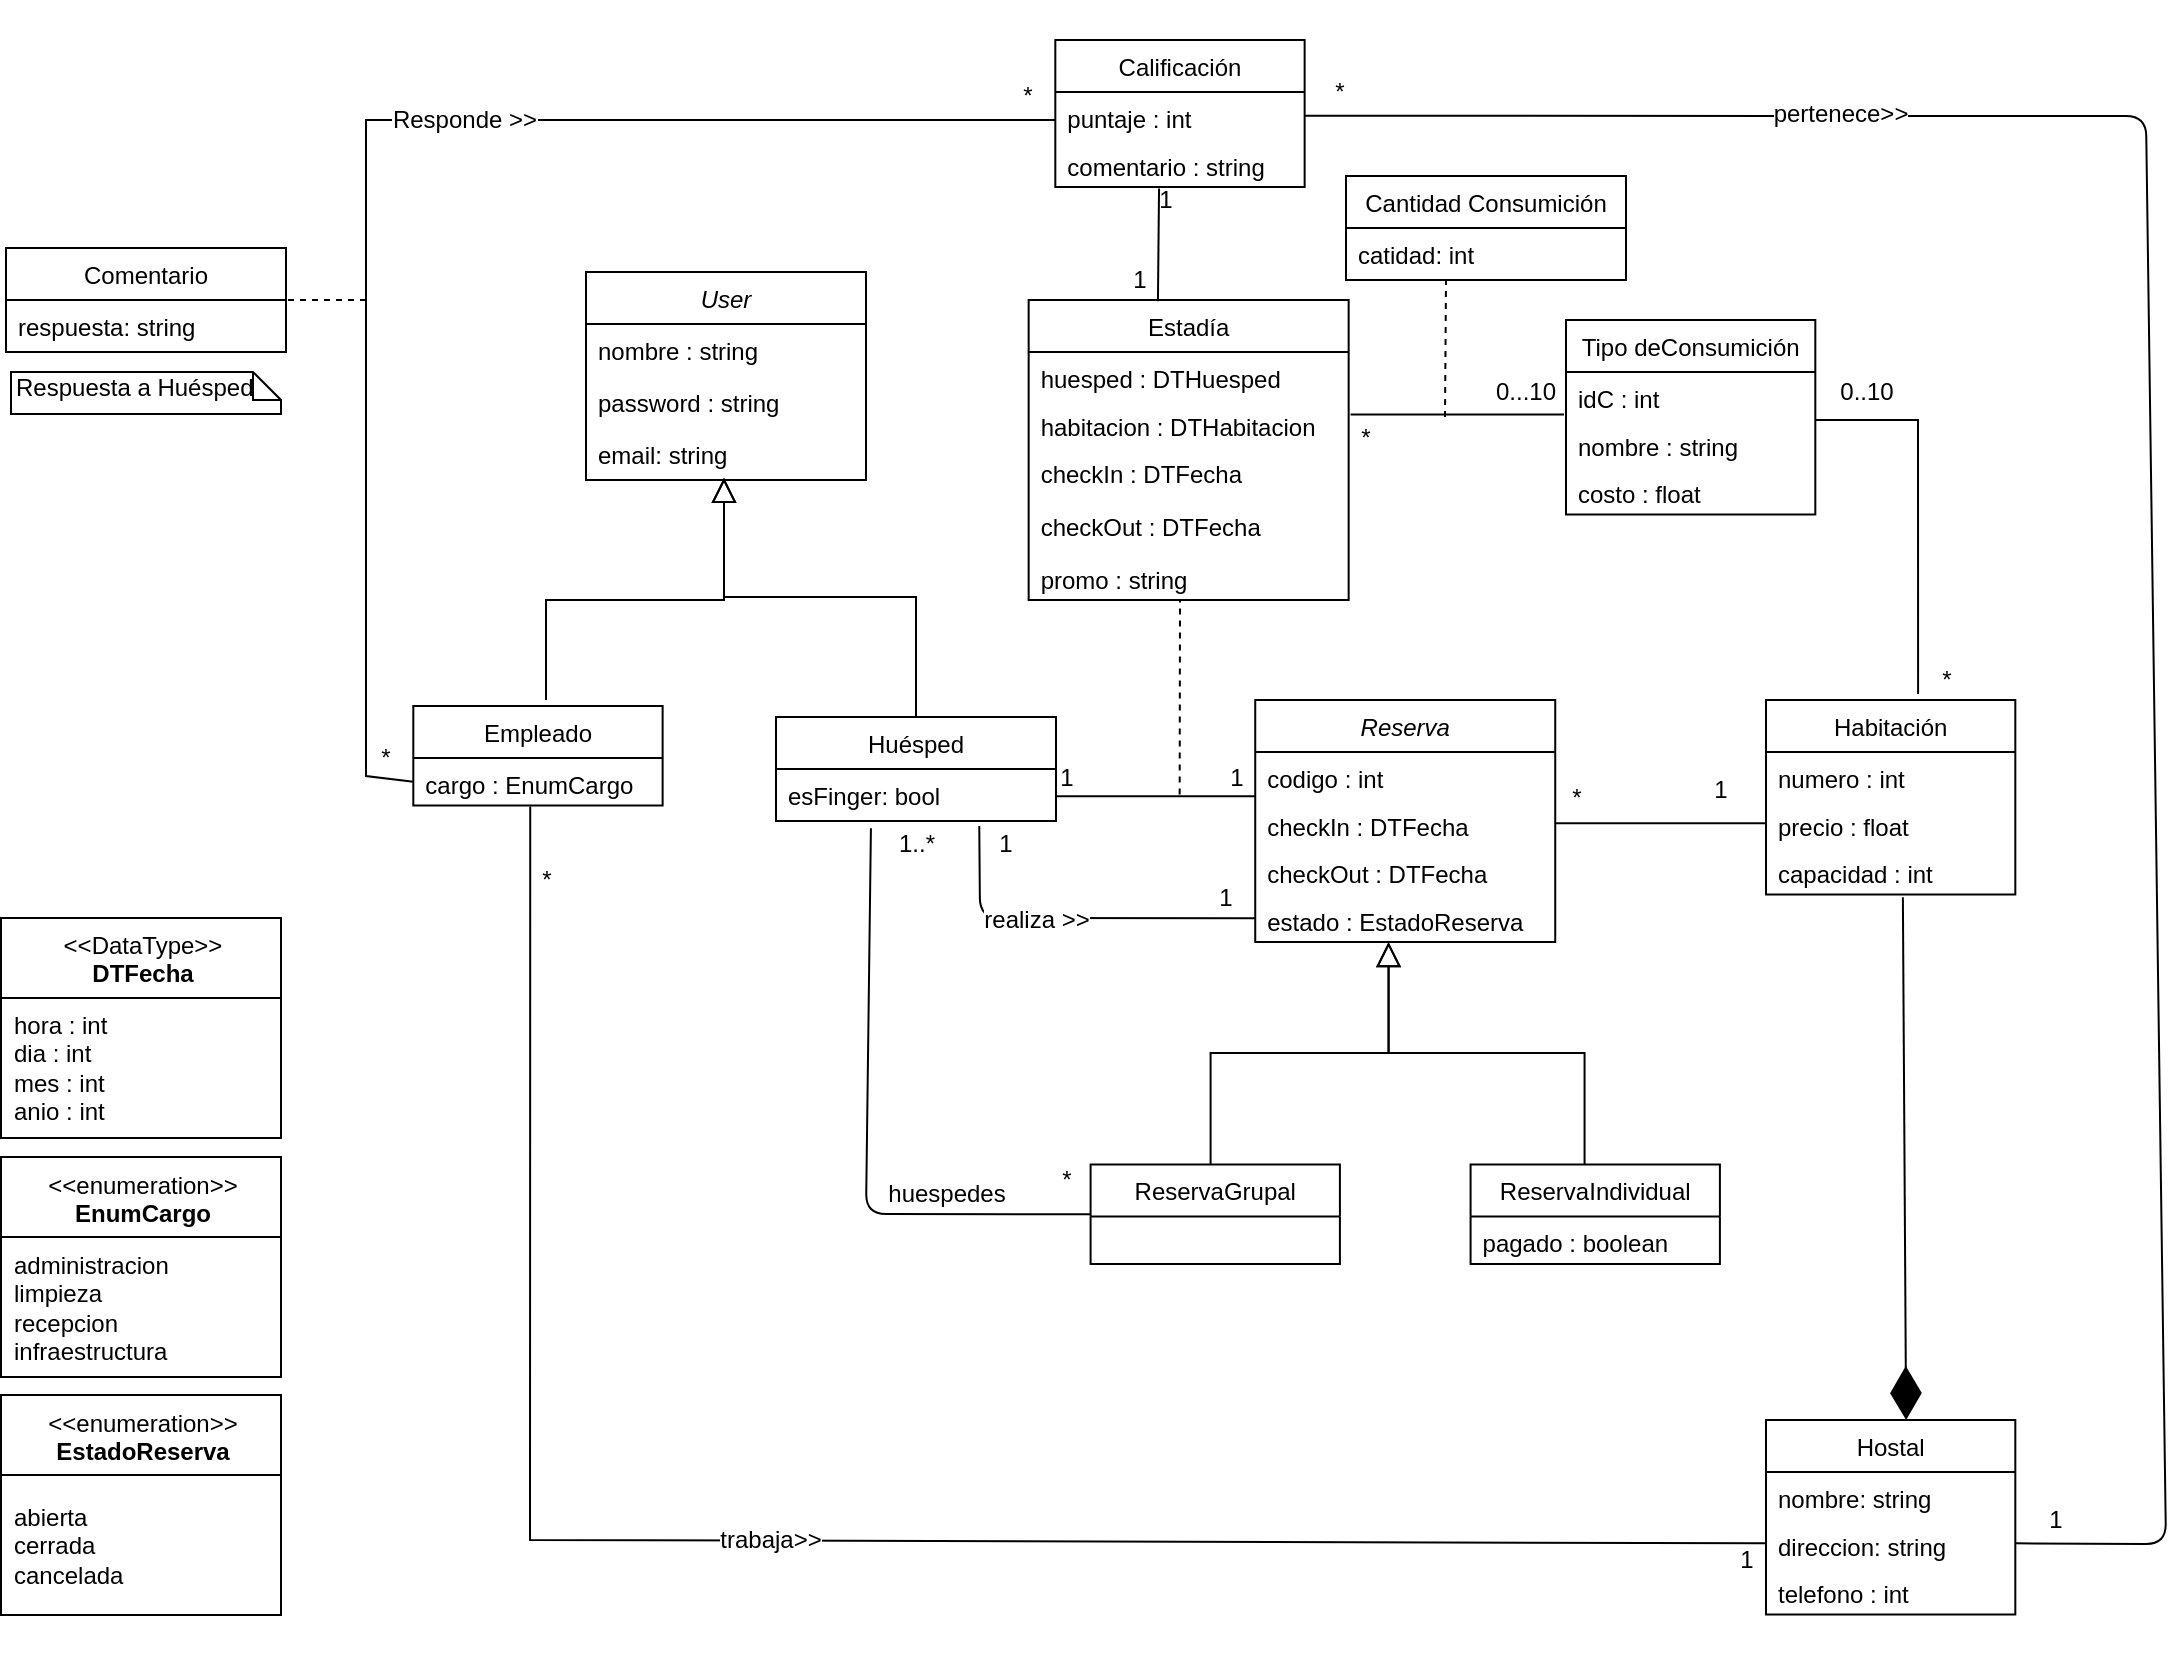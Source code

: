 <mxfile pages="1" version="11.2.4" type="device"><diagram id="C5RBs43oDa-KdzZeNtuy" name="Page-1"><mxGraphModel dx="905" dy="682" grid="1" gridSize="10" guides="1" tooltips="1" connect="1" arrows="1" fold="1" page="1" pageScale="1" pageWidth="1169" pageHeight="827" math="0" shadow="0"><root><mxCell id="WIyWlLk6GJQsqaUBKTNV-0"/><mxCell id="WIyWlLk6GJQsqaUBKTNV-1" parent="WIyWlLk6GJQsqaUBKTNV-0"/><mxCell id="Nn-SyD0CrXazbcvT0Xz1-52" value="" style="group" parent="WIyWlLk6GJQsqaUBKTNV-1" connectable="0" vertex="1"><mxGeometry x="89" width="817" height="830" as="geometry"/></mxCell><mxCell id="zkfFHV4jXpPFQw0GAbJ--12" value="" style="endArrow=block;endSize=10;endFill=0;shadow=0;strokeWidth=1;rounded=0;edgeStyle=elbowEdgeStyle;elbow=vertical;" parent="Nn-SyD0CrXazbcvT0Xz1-52" edge="1"><mxGeometry width="160" relative="1" as="geometry"><mxPoint x="523.293" y="582.212" as="sourcePoint"/><mxPoint x="612.29" y="471.06" as="targetPoint"/></mxGeometry></mxCell><mxCell id="zkfFHV4jXpPFQw0GAbJ--16" value="" style="endArrow=block;endSize=10;endFill=0;shadow=0;strokeWidth=1;rounded=0;edgeStyle=elbowEdgeStyle;elbow=vertical;" parent="Nn-SyD0CrXazbcvT0Xz1-52" edge="1"><mxGeometry width="160" relative="1" as="geometry"><mxPoint x="710.28" y="582.212" as="sourcePoint"/><mxPoint x="612.29" y="471.06" as="targetPoint"/></mxGeometry></mxCell><mxCell id="Nn-SyD0CrXazbcvT0Xz1-12" value="ReservaIndividual" style="swimlane;fontStyle=0;childLayout=stackLayout;horizontal=1;startSize=26;fillColor=none;horizontalStack=0;resizeParent=1;resizeParentMax=0;resizeLast=0;collapsible=1;marginBottom=0;" parent="Nn-SyD0CrXazbcvT0Xz1-52" vertex="1"><mxGeometry x="653.291" y="582.212" width="124.658" height="49.767" as="geometry"/></mxCell><mxCell id="Nn-SyD0CrXazbcvT0Xz1-13" value="pagado : boolean" style="text;strokeColor=none;fillColor=none;align=left;verticalAlign=top;spacingLeft=4;spacingRight=4;overflow=hidden;rotatable=0;points=[[0,0.5],[1,0.5]];portConstraint=eastwest;" parent="Nn-SyD0CrXazbcvT0Xz1-12" vertex="1"><mxGeometry y="26" width="124.658" height="23.767" as="geometry"/></mxCell><mxCell id="Nn-SyD0CrXazbcvT0Xz1-20" value="Calificación" style="swimlane;fontStyle=0;childLayout=stackLayout;horizontal=1;startSize=26;fillColor=none;horizontalStack=0;resizeParent=1;resizeParentMax=0;resizeLast=0;collapsible=1;marginBottom=0;" parent="Nn-SyD0CrXazbcvT0Xz1-52" vertex="1"><mxGeometry x="445.66" y="20" width="124.658" height="73.533" as="geometry"/></mxCell><mxCell id="Nn-SyD0CrXazbcvT0Xz1-21" value="puntaje : int" style="text;strokeColor=none;fillColor=none;align=left;verticalAlign=top;spacingLeft=4;spacingRight=4;overflow=hidden;rotatable=0;points=[[0,0.5],[1,0.5]];portConstraint=eastwest;" parent="Nn-SyD0CrXazbcvT0Xz1-20" vertex="1"><mxGeometry y="26" width="124.658" height="23.767" as="geometry"/></mxCell><mxCell id="Nn-SyD0CrXazbcvT0Xz1-22" value="comentario : string" style="text;strokeColor=none;fillColor=none;align=left;verticalAlign=top;spacingLeft=4;spacingRight=4;overflow=hidden;rotatable=0;points=[[0,0.5],[1,0.5]];portConstraint=eastwest;" parent="Nn-SyD0CrXazbcvT0Xz1-20" vertex="1"><mxGeometry y="49.767" width="124.658" height="23.767" as="geometry"/></mxCell><mxCell id="Nn-SyD0CrXazbcvT0Xz1-28" value="ReservaGrupal" style="swimlane;fontStyle=0;childLayout=stackLayout;horizontal=1;startSize=26;fillColor=none;horizontalStack=0;resizeParent=1;resizeParentMax=0;resizeLast=0;collapsible=1;marginBottom=0;" parent="Nn-SyD0CrXazbcvT0Xz1-52" vertex="1"><mxGeometry x="463.295" y="582.212" width="124.658" height="49.767" as="geometry"/></mxCell><mxCell id="Nn-SyD0CrXazbcvT0Xz1-32" value="Reserva" style="swimlane;fontStyle=2;childLayout=stackLayout;horizontal=1;startSize=26;fillColor=none;horizontalStack=0;resizeParent=1;resizeParentMax=0;resizeLast=0;collapsible=1;marginBottom=0;" parent="Nn-SyD0CrXazbcvT0Xz1-52" vertex="1"><mxGeometry x="545.62" y="349.996" width="150" height="121.066" as="geometry"/></mxCell><mxCell id="Nn-SyD0CrXazbcvT0Xz1-33" value="codigo : int" style="text;strokeColor=none;fillColor=none;align=left;verticalAlign=top;spacingLeft=4;spacingRight=4;overflow=hidden;rotatable=0;points=[[0,0.5],[1,0.5]];portConstraint=eastwest;" parent="Nn-SyD0CrXazbcvT0Xz1-32" vertex="1"><mxGeometry y="26" width="150" height="23.767" as="geometry"/></mxCell><mxCell id="Nn-SyD0CrXazbcvT0Xz1-34" value="checkIn : DTFecha" style="text;strokeColor=none;fillColor=none;align=left;verticalAlign=top;spacingLeft=4;spacingRight=4;overflow=hidden;rotatable=0;points=[[0,0.5],[1,0.5]];portConstraint=eastwest;" parent="Nn-SyD0CrXazbcvT0Xz1-32" vertex="1"><mxGeometry y="49.767" width="150" height="23.767" as="geometry"/></mxCell><mxCell id="Nn-SyD0CrXazbcvT0Xz1-35" value="checkOut : DTFecha" style="text;strokeColor=none;fillColor=none;align=left;verticalAlign=top;spacingLeft=4;spacingRight=4;overflow=hidden;rotatable=0;points=[[0,0.5],[1,0.5]];portConstraint=eastwest;" parent="Nn-SyD0CrXazbcvT0Xz1-32" vertex="1"><mxGeometry y="73.533" width="150" height="23.767" as="geometry"/></mxCell><mxCell id="J6KuxhPzxnFBSm7LSDAW-46" value="estado : EstadoReserva" style="text;strokeColor=none;fillColor=none;align=left;verticalAlign=top;spacingLeft=4;spacingRight=4;overflow=hidden;rotatable=0;points=[[0,0.5],[1,0.5]];portConstraint=eastwest;" parent="Nn-SyD0CrXazbcvT0Xz1-32" vertex="1"><mxGeometry y="97.3" width="150" height="23.767" as="geometry"/></mxCell><mxCell id="7bMj9mYVCJ9C04cOvPfL-2" value="" style="endArrow=none;endFill=0;endSize=12;html=1;rounded=0;" parent="Nn-SyD0CrXazbcvT0Xz1-52" edge="1"><mxGeometry width="160" relative="1" as="geometry"><mxPoint x="546" y="398.09" as="sourcePoint"/><mxPoint x="446" y="398.09" as="targetPoint"/></mxGeometry></mxCell><mxCell id="Nn-SyD0CrXazbcvT0Xz1-16" value="Estadía" style="swimlane;fontStyle=0;childLayout=stackLayout;horizontal=1;startSize=26;fillColor=none;horizontalStack=0;resizeParent=1;resizeParentMax=0;resizeLast=0;collapsible=1;marginBottom=0;" parent="Nn-SyD0CrXazbcvT0Xz1-52" vertex="1"><mxGeometry x="432.33" y="150" width="160" height="149.997" as="geometry"/></mxCell><mxCell id="Nn-SyD0CrXazbcvT0Xz1-17" value="huesped : DTHuesped" style="text;strokeColor=none;fillColor=none;align=left;verticalAlign=top;spacingLeft=4;spacingRight=4;overflow=hidden;rotatable=0;points=[[0,0.5],[1,0.5]];portConstraint=eastwest;" parent="Nn-SyD0CrXazbcvT0Xz1-16" vertex="1"><mxGeometry y="26" width="160" height="23.77" as="geometry"/></mxCell><mxCell id="Nn-SyD0CrXazbcvT0Xz1-18" value="habitacion : DTHabitacion" style="text;strokeColor=none;fillColor=none;align=left;verticalAlign=top;spacingLeft=4;spacingRight=4;overflow=hidden;rotatable=0;points=[[0,0.5],[1,0.5]];portConstraint=eastwest;" parent="Nn-SyD0CrXazbcvT0Xz1-16" vertex="1"><mxGeometry y="49.77" width="160" height="23.767" as="geometry"/></mxCell><mxCell id="J6KuxhPzxnFBSm7LSDAW-23" value="checkIn : DTFecha&#10;" style="text;strokeColor=none;fillColor=none;align=left;verticalAlign=top;spacingLeft=4;spacingRight=4;overflow=hidden;rotatable=0;points=[[0,0.5],[1,0.5]];portConstraint=eastwest;" parent="Nn-SyD0CrXazbcvT0Xz1-16" vertex="1"><mxGeometry y="73.537" width="160" height="26.46" as="geometry"/></mxCell><mxCell id="J6KuxhPzxnFBSm7LSDAW-24" value="checkOut : DTFecha" style="text;strokeColor=none;fillColor=none;align=left;verticalAlign=top;spacingLeft=4;spacingRight=4;overflow=hidden;rotatable=0;points=[[0,0.5],[1,0.5]];portConstraint=eastwest;" parent="Nn-SyD0CrXazbcvT0Xz1-16" vertex="1"><mxGeometry y="99.997" width="160" height="26.46" as="geometry"/></mxCell><mxCell id="Nn-SyD0CrXazbcvT0Xz1-19" value="promo : string" style="text;strokeColor=none;fillColor=none;align=left;verticalAlign=top;spacingLeft=4;spacingRight=4;overflow=hidden;rotatable=0;points=[[0,0.5],[1,0.5]];portConstraint=eastwest;" parent="Nn-SyD0CrXazbcvT0Xz1-16" vertex="1"><mxGeometry y="126.457" width="160" height="23.54" as="geometry"/></mxCell><mxCell id="7bMj9mYVCJ9C04cOvPfL-4" value="" style="endArrow=none;dashed=1;html=1;rounded=0;" parent="Nn-SyD0CrXazbcvT0Xz1-52" edge="1"><mxGeometry width="50" height="50" relative="1" as="geometry"><mxPoint x="507.83" y="397.3" as="sourcePoint"/><mxPoint x="508" y="300" as="targetPoint"/></mxGeometry></mxCell><mxCell id="7bMj9mYVCJ9C04cOvPfL-11" value="Empleado" style="swimlane;fontStyle=0;childLayout=stackLayout;horizontal=1;startSize=26;fillColor=none;horizontalStack=0;resizeParent=1;resizeParentMax=0;resizeLast=0;collapsible=1;marginBottom=0;" parent="Nn-SyD0CrXazbcvT0Xz1-52" vertex="1"><mxGeometry x="124.655" y="353.002" width="124.658" height="49.767" as="geometry"/></mxCell><mxCell id="7bMj9mYVCJ9C04cOvPfL-13" value="cargo : EnumCargo" style="text;strokeColor=none;fillColor=none;align=left;verticalAlign=top;spacingLeft=4;spacingRight=4;overflow=hidden;rotatable=0;points=[[0,0.5],[1,0.5]];portConstraint=eastwest;" parent="7bMj9mYVCJ9C04cOvPfL-11" vertex="1"><mxGeometry y="26" width="124.658" height="23.767" as="geometry"/></mxCell><mxCell id="HglLf2JLBvsko4gpmyMP-4" value="" style="endArrow=none;html=1;rounded=0;exitX=0.404;exitY=0.004;exitDx=0;exitDy=0;exitPerimeter=0;entryX=0.416;entryY=1.032;entryDx=0;entryDy=0;entryPerimeter=0;" parent="Nn-SyD0CrXazbcvT0Xz1-52" source="Nn-SyD0CrXazbcvT0Xz1-16" target="Nn-SyD0CrXazbcvT0Xz1-22" edge="1"><mxGeometry width="50" height="50" relative="1" as="geometry"><mxPoint x="446" y="157.3" as="sourcePoint"/><mxPoint x="497" y="90" as="targetPoint"/></mxGeometry></mxCell><mxCell id="J6KuxhPzxnFBSm7LSDAW-43" value="" style="endArrow=none;html=1;rounded=0;exitX=0;exitY=0.5;exitDx=0;exitDy=0;" parent="Nn-SyD0CrXazbcvT0Xz1-52" edge="1"><mxGeometry width="50" height="50" relative="1" as="geometry"><mxPoint x="124.655" y="390.885" as="sourcePoint"/><mxPoint x="445.66" y="60" as="targetPoint"/><Array as="points"><mxPoint x="101" y="388"/><mxPoint x="101" y="190"/><mxPoint x="101" y="60"/></Array></mxGeometry></mxCell><mxCell id="2Lyxuse2nNHYT5FiF54q-59" value="Responde &amp;gt;&amp;gt;" style="text;html=1;resizable=0;points=[];align=center;verticalAlign=middle;labelBackgroundColor=#ffffff;" parent="J6KuxhPzxnFBSm7LSDAW-43" vertex="1" connectable="0"><mxGeometry x="0.154" relative="1" as="geometry"><mxPoint x="-1" as="offset"/></mxGeometry></mxCell><mxCell id="J6KuxhPzxnFBSm7LSDAW-54" value="huespedes" style="text;html=1;align=center;verticalAlign=middle;resizable=0;points=[];autosize=1;strokeColor=none;fillColor=none;" parent="Nn-SyD0CrXazbcvT0Xz1-52" vertex="1"><mxGeometry x="350.5" y="587" width="80" height="20" as="geometry"/></mxCell><mxCell id="J6KuxhPzxnFBSm7LSDAW-52" value="1..*" style="text;html=1;align=center;verticalAlign=middle;resizable=0;points=[];autosize=1;strokeColor=none;fillColor=none;" parent="Nn-SyD0CrXazbcvT0Xz1-52" vertex="1"><mxGeometry x="361" y="411.5" width="30" height="20" as="geometry"/></mxCell><mxCell id="1-HwEmaHhJvfFOYFkBAw-1" value="" style="endArrow=block;endSize=10;endFill=0;shadow=0;strokeWidth=1;rounded=0;edgeStyle=elbowEdgeStyle;elbow=vertical;" parent="Nn-SyD0CrXazbcvT0Xz1-52" edge="1"><mxGeometry width="160" relative="1" as="geometry"><mxPoint x="191.003" y="350.002" as="sourcePoint"/><mxPoint x="280.0" y="238.85" as="targetPoint"/><Array as="points"><mxPoint x="241" y="300"/></Array></mxGeometry></mxCell><mxCell id="1-HwEmaHhJvfFOYFkBAw-2" value="" style="endArrow=block;endSize=10;endFill=0;shadow=0;strokeWidth=1;rounded=0;edgeStyle=elbowEdgeStyle;elbow=vertical;exitX=0.5;exitY=0;exitDx=0;exitDy=0;" parent="Nn-SyD0CrXazbcvT0Xz1-52" source="2Lyxuse2nNHYT5FiF54q-70" edge="1"><mxGeometry width="160" relative="1" as="geometry"><mxPoint x="384" y="370" as="sourcePoint"/><mxPoint x="280.0" y="238.85" as="targetPoint"/></mxGeometry></mxCell><mxCell id="4-o30EvQQpY5AbPtxhJv-0" value="User" style="swimlane;fontStyle=2;childLayout=stackLayout;horizontal=1;startSize=26;fillColor=none;horizontalStack=0;resizeParent=1;resizeParentMax=0;resizeLast=0;collapsible=1;marginBottom=0;" parent="Nn-SyD0CrXazbcvT0Xz1-52" vertex="1"><mxGeometry x="211" y="136" width="140" height="104" as="geometry"/></mxCell><mxCell id="4-o30EvQQpY5AbPtxhJv-1" value="nombre : string" style="text;strokeColor=none;fillColor=none;align=left;verticalAlign=top;spacingLeft=4;spacingRight=4;overflow=hidden;rotatable=0;points=[[0,0.5],[1,0.5]];portConstraint=eastwest;" parent="4-o30EvQQpY5AbPtxhJv-0" vertex="1"><mxGeometry y="26" width="140" height="26" as="geometry"/></mxCell><mxCell id="2Lyxuse2nNHYT5FiF54q-0" value="password : string" style="text;strokeColor=none;fillColor=none;align=left;verticalAlign=top;spacingLeft=4;spacingRight=4;overflow=hidden;rotatable=0;points=[[0,0.5],[1,0.5]];portConstraint=eastwest;" parent="4-o30EvQQpY5AbPtxhJv-0" vertex="1"><mxGeometry y="52" width="140" height="26" as="geometry"/></mxCell><mxCell id="2Lyxuse2nNHYT5FiF54q-64" value="email: string" style="text;strokeColor=none;fillColor=none;align=left;verticalAlign=top;spacingLeft=4;spacingRight=4;overflow=hidden;rotatable=0;points=[[0,0.5],[1,0.5]];portConstraint=eastwest;" parent="4-o30EvQQpY5AbPtxhJv-0" vertex="1"><mxGeometry y="78" width="140" height="26" as="geometry"/></mxCell><mxCell id="J6KuxhPzxnFBSm7LSDAW-60" value="*" style="text;html=1;align=center;verticalAlign=middle;resizable=0;points=[];autosize=1;strokeColor=none;fillColor=none;" parent="Nn-SyD0CrXazbcvT0Xz1-52" vertex="1"><mxGeometry x="181" y="430" width="20" height="20" as="geometry"/></mxCell><mxCell id="2Lyxuse2nNHYT5FiF54q-5" value="" style="endArrow=none;dashed=1;html=1;entryX=1;entryY=0.5;entryDx=0;entryDy=0;" parent="Nn-SyD0CrXazbcvT0Xz1-52" target="2Lyxuse2nNHYT5FiF54q-49" edge="1"><mxGeometry width="50" height="50" relative="1" as="geometry"><mxPoint x="101" y="150" as="sourcePoint"/><mxPoint x="62" y="132" as="targetPoint"/></mxGeometry></mxCell><mxCell id="2Lyxuse2nNHYT5FiF54q-54" value="1" style="text;html=1;strokeColor=none;fillColor=none;align=center;verticalAlign=middle;whiteSpace=wrap;rounded=0;" parent="Nn-SyD0CrXazbcvT0Xz1-52" vertex="1"><mxGeometry x="481" y="90" width="40" height="20" as="geometry"/></mxCell><mxCell id="2Lyxuse2nNHYT5FiF54q-55" value="1" style="text;html=1;strokeColor=none;fillColor=none;align=center;verticalAlign=middle;whiteSpace=wrap;rounded=0;" parent="Nn-SyD0CrXazbcvT0Xz1-52" vertex="1"><mxGeometry x="468" y="130" width="40" height="20" as="geometry"/></mxCell><mxCell id="2Lyxuse2nNHYT5FiF54q-56" value="0...10" style="text;html=1;strokeColor=none;fillColor=none;align=center;verticalAlign=middle;whiteSpace=wrap;rounded=0;" parent="Nn-SyD0CrXazbcvT0Xz1-52" vertex="1"><mxGeometry x="661" y="186" width="40" height="20" as="geometry"/></mxCell><mxCell id="2Lyxuse2nNHYT5FiF54q-57" value="*" style="text;html=1;strokeColor=none;fillColor=none;align=center;verticalAlign=middle;whiteSpace=wrap;rounded=0;" parent="Nn-SyD0CrXazbcvT0Xz1-52" vertex="1"><mxGeometry x="580.5" y="208.5" width="40" height="20" as="geometry"/></mxCell><mxCell id="2Lyxuse2nNHYT5FiF54q-70" value="Huésped" style="swimlane;fontStyle=0;childLayout=stackLayout;horizontal=1;startSize=26;fillColor=none;horizontalStack=0;resizeParent=1;resizeParentMax=0;resizeLast=0;collapsible=1;marginBottom=0;" parent="Nn-SyD0CrXazbcvT0Xz1-52" vertex="1"><mxGeometry x="306" y="358.5" width="140" height="52" as="geometry"/></mxCell><mxCell id="2Lyxuse2nNHYT5FiF54q-71" value="esFinger: bool" style="text;strokeColor=none;fillColor=none;align=left;verticalAlign=top;spacingLeft=4;spacingRight=4;overflow=hidden;rotatable=0;points=[[0,0.5],[1,0.5]];portConstraint=eastwest;" parent="2Lyxuse2nNHYT5FiF54q-70" vertex="1"><mxGeometry y="26" width="140" height="26" as="geometry"/></mxCell><mxCell id="2Lyxuse2nNHYT5FiF54q-77" value="" style="endArrow=none;endFill=0;endSize=12;html=1;entryX=0.339;entryY=1.141;entryDx=0;entryDy=0;entryPerimeter=0;exitX=0;exitY=0.5;exitDx=0;exitDy=0;" parent="Nn-SyD0CrXazbcvT0Xz1-52" source="Nn-SyD0CrXazbcvT0Xz1-28" target="2Lyxuse2nNHYT5FiF54q-71" edge="1"><mxGeometry width="160" relative="1" as="geometry"><mxPoint x="391" y="650" as="sourcePoint"/><mxPoint x="551" y="650" as="targetPoint"/><Array as="points"><mxPoint x="351" y="607"/></Array></mxGeometry></mxCell><mxCell id="2Lyxuse2nNHYT5FiF54q-78" value="" style="endArrow=none;dashed=1;html=1;targetPerimeterSpacing=0;sourcePerimeterSpacing=0;startSize=6;endSize=6;" parent="Nn-SyD0CrXazbcvT0Xz1-52" edge="1"><mxGeometry width="50" height="50" relative="1" as="geometry"><mxPoint x="640.5" y="208.5" as="sourcePoint"/><mxPoint x="641" y="140" as="targetPoint"/></mxGeometry></mxCell><mxCell id="2Lyxuse2nNHYT5FiF54q-83" value="Cantidad Consumición" style="swimlane;fontStyle=0;childLayout=stackLayout;horizontal=1;startSize=26;fillColor=none;horizontalStack=0;resizeParent=1;resizeParentMax=0;resizeLast=0;collapsible=1;marginBottom=0;" parent="Nn-SyD0CrXazbcvT0Xz1-52" vertex="1"><mxGeometry x="591" y="88" width="140" height="52" as="geometry"/></mxCell><mxCell id="2Lyxuse2nNHYT5FiF54q-84" value="catidad: int" style="text;strokeColor=none;fillColor=none;align=left;verticalAlign=top;spacingLeft=4;spacingRight=4;overflow=hidden;rotatable=0;points=[[0,0.5],[1,0.5]];portConstraint=eastwest;" parent="2Lyxuse2nNHYT5FiF54q-83" vertex="1"><mxGeometry y="26" width="140" height="26" as="geometry"/></mxCell><mxCell id="J6KuxhPzxnFBSm7LSDAW-61" value="1" style="text;html=1;align=center;verticalAlign=middle;resizable=0;points=[];autosize=1;strokeColor=none;fillColor=none;" parent="Nn-SyD0CrXazbcvT0Xz1-52" vertex="1"><mxGeometry x="781" y="770" width="20" height="20" as="geometry"/></mxCell><mxCell id="2Lyxuse2nNHYT5FiF54q-103" value="*" style="text;html=1;strokeColor=none;fillColor=none;align=center;verticalAlign=middle;whiteSpace=wrap;rounded=0;" parent="Nn-SyD0CrXazbcvT0Xz1-52" vertex="1"><mxGeometry x="568" y="36" width="40" height="20" as="geometry"/></mxCell><mxCell id="2Lyxuse2nNHYT5FiF54q-105" value="*" style="text;html=1;strokeColor=none;fillColor=none;align=center;verticalAlign=middle;whiteSpace=wrap;rounded=0;" parent="Nn-SyD0CrXazbcvT0Xz1-52" vertex="1"><mxGeometry x="412" y="38" width="40" height="20" as="geometry"/></mxCell><mxCell id="2Lyxuse2nNHYT5FiF54q-106" value="*" style="text;html=1;strokeColor=none;fillColor=none;align=center;verticalAlign=middle;whiteSpace=wrap;rounded=0;" parent="Nn-SyD0CrXazbcvT0Xz1-52" vertex="1"><mxGeometry x="91" y="368.5" width="40" height="20" as="geometry"/></mxCell><mxCell id="UKoGANl-Ck7DPVRSoXw_-2" value="" style="endArrow=none;html=1;strokeColor=#000000;entryX=0.726;entryY=1.096;entryDx=0;entryDy=0;entryPerimeter=0;exitX=0;exitY=0.5;exitDx=0;exitDy=0;" parent="Nn-SyD0CrXazbcvT0Xz1-52" source="J6KuxhPzxnFBSm7LSDAW-46" target="2Lyxuse2nNHYT5FiF54q-71" edge="1"><mxGeometry width="50" height="50" relative="1" as="geometry"><mxPoint x="411" y="490" as="sourcePoint"/><mxPoint x="461" y="440" as="targetPoint"/><Array as="points"><mxPoint x="408" y="459"/></Array></mxGeometry></mxCell><mxCell id="UKoGANl-Ck7DPVRSoXw_-3" value="realiza &amp;gt;&amp;gt;" style="text;html=1;resizable=0;points=[];align=center;verticalAlign=middle;labelBackgroundColor=#ffffff;" parent="UKoGANl-Ck7DPVRSoXw_-2" vertex="1" connectable="0"><mxGeometry x="0.194" y="1" relative="1" as="geometry"><mxPoint as="offset"/></mxGeometry></mxCell><mxCell id="UKoGANl-Ck7DPVRSoXw_-4" value="1" style="text;html=1;strokeColor=none;fillColor=none;align=center;verticalAlign=middle;whiteSpace=wrap;rounded=0;" parent="Nn-SyD0CrXazbcvT0Xz1-52" vertex="1"><mxGeometry x="511" y="439" width="40" height="20" as="geometry"/></mxCell><mxCell id="UKoGANl-Ck7DPVRSoXw_-113" value="1" style="text;html=1;strokeColor=none;fillColor=none;align=center;verticalAlign=middle;whiteSpace=wrap;rounded=0;" parent="Nn-SyD0CrXazbcvT0Xz1-52" vertex="1"><mxGeometry x="401" y="411.5" width="40" height="20" as="geometry"/></mxCell><mxCell id="Nn-SyD0CrXazbcvT0Xz1-8" value="Habitación" style="swimlane;fontStyle=0;childLayout=stackLayout;horizontal=1;startSize=26;fillColor=none;horizontalStack=0;resizeParent=1;resizeParentMax=0;resizeLast=0;collapsible=1;marginBottom=0;" parent="WIyWlLk6GJQsqaUBKTNV-1" vertex="1"><mxGeometry x="890.004" y="350.002" width="124.658" height="97.3" as="geometry"/></mxCell><mxCell id="Nn-SyD0CrXazbcvT0Xz1-9" value="numero : int&#10;" style="text;strokeColor=none;fillColor=none;align=left;verticalAlign=top;spacingLeft=4;spacingRight=4;overflow=hidden;rotatable=0;points=[[0,0.5],[1,0.5]];portConstraint=eastwest;" parent="Nn-SyD0CrXazbcvT0Xz1-8" vertex="1"><mxGeometry y="26" width="124.658" height="23.767" as="geometry"/></mxCell><mxCell id="Nn-SyD0CrXazbcvT0Xz1-10" value="precio : float" style="text;strokeColor=none;fillColor=none;align=left;verticalAlign=top;spacingLeft=4;spacingRight=4;overflow=hidden;rotatable=0;points=[[0,0.5],[1,0.5]];portConstraint=eastwest;" parent="Nn-SyD0CrXazbcvT0Xz1-8" vertex="1"><mxGeometry y="49.767" width="124.658" height="23.767" as="geometry"/></mxCell><mxCell id="Nn-SyD0CrXazbcvT0Xz1-11" value="capacidad : int" style="text;strokeColor=none;fillColor=none;align=left;verticalAlign=top;spacingLeft=4;spacingRight=4;overflow=hidden;rotatable=0;points=[[0,0.5],[1,0.5]];portConstraint=eastwest;" parent="Nn-SyD0CrXazbcvT0Xz1-8" vertex="1"><mxGeometry y="73.533" width="124.658" height="23.767" as="geometry"/></mxCell><mxCell id="Nn-SyD0CrXazbcvT0Xz1-36" value="Hostal" style="swimlane;fontStyle=0;childLayout=stackLayout;horizontal=1;startSize=26;fillColor=none;horizontalStack=0;resizeParent=1;resizeParentMax=0;resizeLast=0;collapsible=1;marginBottom=0;" parent="WIyWlLk6GJQsqaUBKTNV-1" vertex="1"><mxGeometry x="890" y="709.998" width="124.658" height="97.3" as="geometry"/></mxCell><mxCell id="Nn-SyD0CrXazbcvT0Xz1-37" value="nombre: string" style="text;strokeColor=none;fillColor=none;align=left;verticalAlign=top;spacingLeft=4;spacingRight=4;overflow=hidden;rotatable=0;points=[[0,0.5],[1,0.5]];portConstraint=eastwest;" parent="Nn-SyD0CrXazbcvT0Xz1-36" vertex="1"><mxGeometry y="26" width="124.658" height="23.767" as="geometry"/></mxCell><mxCell id="Nn-SyD0CrXazbcvT0Xz1-38" value="direccion: string" style="text;strokeColor=none;fillColor=none;align=left;verticalAlign=top;spacingLeft=4;spacingRight=4;overflow=hidden;rotatable=0;points=[[0,0.5],[1,0.5]];portConstraint=eastwest;" parent="Nn-SyD0CrXazbcvT0Xz1-36" vertex="1"><mxGeometry y="49.767" width="124.658" height="23.767" as="geometry"/></mxCell><mxCell id="Nn-SyD0CrXazbcvT0Xz1-39" value="telefono : int" style="text;strokeColor=none;fillColor=none;align=left;verticalAlign=top;spacingLeft=4;spacingRight=4;overflow=hidden;rotatable=0;points=[[0,0.5],[1,0.5]];portConstraint=eastwest;" parent="Nn-SyD0CrXazbcvT0Xz1-36" vertex="1"><mxGeometry y="73.533" width="124.658" height="23.767" as="geometry"/></mxCell><mxCell id="7bMj9mYVCJ9C04cOvPfL-1" value="" style="endArrow=diamondThin;endFill=1;endSize=24;html=1;rounded=0;entryX=0.562;entryY=0;entryDx=0;entryDy=0;entryPerimeter=0;exitX=0.549;exitY=1.057;exitDx=0;exitDy=0;exitPerimeter=0;" parent="WIyWlLk6GJQsqaUBKTNV-1" source="Nn-SyD0CrXazbcvT0Xz1-11" target="Nn-SyD0CrXazbcvT0Xz1-36" edge="1"><mxGeometry width="160" relative="1" as="geometry"><mxPoint x="860" y="550" as="sourcePoint"/><mxPoint x="1020" y="550" as="targetPoint"/></mxGeometry></mxCell><mxCell id="7bMj9mYVCJ9C04cOvPfL-26" value="" style="endArrow=none;html=1;rounded=0;entryX=0.469;entryY=1.022;entryDx=0;entryDy=0;entryPerimeter=0;exitX=0;exitY=0.5;exitDx=0;exitDy=0;" parent="WIyWlLk6GJQsqaUBKTNV-1" source="Nn-SyD0CrXazbcvT0Xz1-38" target="7bMj9mYVCJ9C04cOvPfL-13" edge="1"><mxGeometry width="50" height="50" relative="1" as="geometry"><mxPoint x="270" y="680" as="sourcePoint"/><mxPoint x="271.745" y="448.68" as="targetPoint"/><Array as="points"><mxPoint x="272" y="770"/></Array></mxGeometry></mxCell><mxCell id="2Lyxuse2nNHYT5FiF54q-60" value="trabaja&amp;gt;&amp;gt;" style="text;html=1;resizable=0;points=[];align=center;verticalAlign=middle;labelBackgroundColor=#ffffff;" parent="7bMj9mYVCJ9C04cOvPfL-26" vertex="1" connectable="0"><mxGeometry x="0.011" y="-1" relative="1" as="geometry"><mxPoint as="offset"/></mxGeometry></mxCell><mxCell id="HglLf2JLBvsko4gpmyMP-0" value="Tipo deConsumición" style="swimlane;fontStyle=0;childLayout=stackLayout;horizontal=1;startSize=26;fillColor=none;horizontalStack=0;resizeParent=1;resizeParentMax=0;resizeLast=0;collapsible=1;marginBottom=0;" parent="WIyWlLk6GJQsqaUBKTNV-1" vertex="1"><mxGeometry x="790" y="160" width="124.658" height="97.3" as="geometry"><mxRectangle x="790" y="160" width="140" height="26" as="alternateBounds"/></mxGeometry></mxCell><mxCell id="HglLf2JLBvsko4gpmyMP-1" value="idC : int" style="text;strokeColor=none;fillColor=none;align=left;verticalAlign=top;spacingLeft=4;spacingRight=4;overflow=hidden;rotatable=0;points=[[0,0.5],[1,0.5]];portConstraint=eastwest;" parent="HglLf2JLBvsko4gpmyMP-0" vertex="1"><mxGeometry y="26" width="124.658" height="23.767" as="geometry"/></mxCell><mxCell id="HglLf2JLBvsko4gpmyMP-2" value="nombre : string" style="text;strokeColor=none;fillColor=none;align=left;verticalAlign=top;spacingLeft=4;spacingRight=4;overflow=hidden;rotatable=0;points=[[0,0.5],[1,0.5]];portConstraint=eastwest;" parent="HglLf2JLBvsko4gpmyMP-0" vertex="1"><mxGeometry y="49.767" width="124.658" height="23.767" as="geometry"/></mxCell><mxCell id="HglLf2JLBvsko4gpmyMP-3" value="costo : float" style="text;strokeColor=none;fillColor=none;align=left;verticalAlign=top;spacingLeft=4;spacingRight=4;overflow=hidden;rotatable=0;points=[[0,0.5],[1,0.5]];portConstraint=eastwest;" parent="HglLf2JLBvsko4gpmyMP-0" vertex="1"><mxGeometry y="73.533" width="124.658" height="23.767" as="geometry"/></mxCell><mxCell id="HglLf2JLBvsko4gpmyMP-5" value="" style="endArrow=none;html=1;rounded=0;exitX=1.006;exitY=0.313;exitDx=0;exitDy=0;exitPerimeter=0;" parent="WIyWlLk6GJQsqaUBKTNV-1" source="Nn-SyD0CrXazbcvT0Xz1-18" edge="1"><mxGeometry width="50" height="50" relative="1" as="geometry"><mxPoint x="660" y="207" as="sourcePoint"/><mxPoint x="789" y="207.3" as="targetPoint"/></mxGeometry></mxCell><mxCell id="J6KuxhPzxnFBSm7LSDAW-11" value="&amp;lt;&amp;lt;enumeration&amp;gt;&amp;gt;&lt;br&gt;&lt;b&gt;EnumCargo&lt;/b&gt;" style="swimlane;fontStyle=0;align=center;verticalAlign=top;childLayout=stackLayout;horizontal=1;startSize=40;horizontalStack=0;resizeParent=1;resizeParentMax=0;resizeLast=0;collapsible=0;marginBottom=0;html=1;" parent="WIyWlLk6GJQsqaUBKTNV-1" vertex="1"><mxGeometry x="7.5" y="578.5" width="140" height="110" as="geometry"/></mxCell><mxCell id="J6KuxhPzxnFBSm7LSDAW-12" value="&lt;div&gt;administracion&lt;/div&gt;&lt;div&gt;limpieza&lt;/div&gt;&lt;div&gt;recepcion&lt;/div&gt;&lt;div&gt;infraestructura&lt;br&gt;&lt;/div&gt;" style="text;html=1;strokeColor=none;fillColor=none;align=left;verticalAlign=middle;spacingLeft=4;spacingRight=4;overflow=hidden;rotatable=0;points=[[0,0.5],[1,0.5]];portConstraint=eastwest;" parent="J6KuxhPzxnFBSm7LSDAW-11" vertex="1"><mxGeometry y="40" width="140" height="70" as="geometry"/></mxCell><mxCell id="J6KuxhPzxnFBSm7LSDAW-13" value="&amp;lt;&amp;lt;enumeration&amp;gt;&amp;gt;&lt;br&gt;&lt;b&gt;EstadoReserva&lt;/b&gt;" style="swimlane;fontStyle=0;align=center;verticalAlign=top;childLayout=stackLayout;horizontal=1;startSize=40;horizontalStack=0;resizeParent=1;resizeParentMax=0;resizeLast=0;collapsible=0;marginBottom=0;html=1;" parent="WIyWlLk6GJQsqaUBKTNV-1" vertex="1"><mxGeometry x="7.5" y="697.5" width="140" height="110" as="geometry"/></mxCell><mxCell id="J6KuxhPzxnFBSm7LSDAW-14" value="abierta&lt;div&gt;cerrada&lt;/div&gt;&lt;div&gt;cancelada&lt;br&gt;&lt;/div&gt;" style="text;html=1;strokeColor=none;fillColor=none;align=left;verticalAlign=middle;spacingLeft=4;spacingRight=4;overflow=hidden;rotatable=0;points=[[0,0.5],[1,0.5]];portConstraint=eastwest;" parent="J6KuxhPzxnFBSm7LSDAW-13" vertex="1"><mxGeometry y="40" width="140" height="70" as="geometry"/></mxCell><mxCell id="J6KuxhPzxnFBSm7LSDAW-15" value="&amp;lt;&amp;lt;DataType&amp;gt;&amp;gt;&lt;br&gt;&lt;b&gt;DTFecha&lt;/b&gt;" style="swimlane;fontStyle=0;align=center;verticalAlign=top;childLayout=stackLayout;horizontal=1;startSize=40;horizontalStack=0;resizeParent=1;resizeParentMax=0;resizeLast=0;collapsible=0;marginBottom=0;html=1;" parent="WIyWlLk6GJQsqaUBKTNV-1" vertex="1"><mxGeometry x="7.5" y="459" width="140" height="110" as="geometry"/></mxCell><mxCell id="J6KuxhPzxnFBSm7LSDAW-16" value="&lt;div&gt;hora : int&lt;/div&gt;&lt;div&gt;dia : int&lt;/div&gt;&lt;div&gt;mes : int &lt;/div&gt;&lt;div&gt;anio : int&lt;br&gt;&lt;/div&gt;" style="text;html=1;strokeColor=none;fillColor=none;align=left;verticalAlign=middle;spacingLeft=4;spacingRight=4;overflow=hidden;rotatable=0;points=[[0,0.5],[1,0.5]];portConstraint=eastwest;" parent="J6KuxhPzxnFBSm7LSDAW-15" vertex="1"><mxGeometry y="40" width="140" height="70" as="geometry"/></mxCell><mxCell id="J6KuxhPzxnFBSm7LSDAW-53" value="*" style="text;html=1;align=center;verticalAlign=middle;resizable=0;points=[];autosize=1;strokeColor=none;fillColor=none;" parent="WIyWlLk6GJQsqaUBKTNV-1" vertex="1"><mxGeometry x="530" y="580" width="20" height="20" as="geometry"/></mxCell><mxCell id="J6KuxhPzxnFBSm7LSDAW-56" value="1" style="text;html=1;align=center;verticalAlign=middle;resizable=0;points=[];autosize=1;strokeColor=none;fillColor=none;" parent="WIyWlLk6GJQsqaUBKTNV-1" vertex="1"><mxGeometry x="530" y="379" width="20" height="20" as="geometry"/></mxCell><mxCell id="J6KuxhPzxnFBSm7LSDAW-57" value="1" style="text;html=1;align=center;verticalAlign=middle;resizable=0;points=[];autosize=1;strokeColor=none;fillColor=none;" parent="WIyWlLk6GJQsqaUBKTNV-1" vertex="1"><mxGeometry x="614.5" y="378.5" width="20" height="20" as="geometry"/></mxCell><mxCell id="J6KuxhPzxnFBSm7LSDAW-58" value="*" style="text;html=1;align=center;verticalAlign=middle;resizable=0;points=[];autosize=1;strokeColor=none;fillColor=none;" parent="WIyWlLk6GJQsqaUBKTNV-1" vertex="1"><mxGeometry x="784.5" y="388.5" width="20" height="20" as="geometry"/></mxCell><mxCell id="J6KuxhPzxnFBSm7LSDAW-59" value="1" style="text;html=1;align=center;verticalAlign=middle;resizable=0;points=[];autosize=1;strokeColor=none;fillColor=none;" parent="WIyWlLk6GJQsqaUBKTNV-1" vertex="1"><mxGeometry x="857" y="384.5" width="20" height="20" as="geometry"/></mxCell><mxCell id="L0oLG1q0QHJTvx-kc5pA-0" value="" style="endArrow=none;html=1;rounded=0;entryX=0.61;entryY=-0.031;entryDx=0;entryDy=0;entryPerimeter=0;" parent="WIyWlLk6GJQsqaUBKTNV-1" target="Nn-SyD0CrXazbcvT0Xz1-8" edge="1"><mxGeometry width="50" height="50" relative="1" as="geometry"><mxPoint x="914.66" y="210" as="sourcePoint"/><mxPoint x="964.66" y="160" as="targetPoint"/><Array as="points"><mxPoint x="966" y="210"/></Array></mxGeometry></mxCell><mxCell id="L0oLG1q0QHJTvx-kc5pA-1" value="*" style="text;html=1;align=center;verticalAlign=middle;resizable=0;points=[];autosize=1;strokeColor=none;fillColor=none;" parent="WIyWlLk6GJQsqaUBKTNV-1" vertex="1"><mxGeometry x="970" y="330" width="20" height="20" as="geometry"/></mxCell><mxCell id="L0oLG1q0QHJTvx-kc5pA-2" value="0..10" style="text;html=1;align=center;verticalAlign=middle;resizable=0;points=[];autosize=1;strokeColor=none;fillColor=none;" parent="WIyWlLk6GJQsqaUBKTNV-1" vertex="1"><mxGeometry x="920" y="186" width="40" height="20" as="geometry"/></mxCell><mxCell id="2Lyxuse2nNHYT5FiF54q-49" value="Comentario" style="swimlane;fontStyle=0;childLayout=stackLayout;horizontal=1;startSize=26;fillColor=none;horizontalStack=0;resizeParent=1;resizeParentMax=0;resizeLast=0;collapsible=1;marginBottom=0;" parent="WIyWlLk6GJQsqaUBKTNV-1" vertex="1"><mxGeometry x="10" y="124" width="140" height="52" as="geometry"/></mxCell><mxCell id="2Lyxuse2nNHYT5FiF54q-50" value="respuesta: string" style="text;strokeColor=none;fillColor=none;align=left;verticalAlign=top;spacingLeft=4;spacingRight=4;overflow=hidden;rotatable=0;points=[[0,0.5],[1,0.5]];portConstraint=eastwest;" parent="2Lyxuse2nNHYT5FiF54q-49" vertex="1"><mxGeometry y="26" width="140" height="26" as="geometry"/></mxCell><mxCell id="2Lyxuse2nNHYT5FiF54q-75" value="" style="endArrow=none;endFill=0;endSize=12;html=1;exitX=1;exitY=0.5;exitDx=0;exitDy=0;entryX=0;entryY=0.5;entryDx=0;entryDy=0;" parent="WIyWlLk6GJQsqaUBKTNV-1" source="Nn-SyD0CrXazbcvT0Xz1-34" target="Nn-SyD0CrXazbcvT0Xz1-10" edge="1"><mxGeometry width="160" relative="1" as="geometry"><mxPoint x="810" y="440" as="sourcePoint"/><mxPoint x="860" y="450" as="targetPoint"/></mxGeometry></mxCell><mxCell id="2Lyxuse2nNHYT5FiF54q-100" value="" style="endArrow=none;html=1;entryX=1;entryY=0.5;entryDx=0;entryDy=0;exitX=1;exitY=0.5;exitDx=0;exitDy=0;fillColor=#f8cecc;strokeColor=#000000;" parent="WIyWlLk6GJQsqaUBKTNV-1" source="Nn-SyD0CrXazbcvT0Xz1-38" target="Nn-SyD0CrXazbcvT0Xz1-21" edge="1"><mxGeometry width="50" height="50" relative="1" as="geometry"><mxPoint x="1080" y="270" as="sourcePoint"/><mxPoint x="1130" y="220" as="targetPoint"/><Array as="points"><mxPoint x="1090" y="772"/><mxPoint x="1080" y="58"/></Array></mxGeometry></mxCell><mxCell id="2Lyxuse2nNHYT5FiF54q-101" value="pertenece&amp;gt;&amp;gt;" style="text;html=1;resizable=0;points=[];align=center;verticalAlign=middle;labelBackgroundColor=#ffffff;" parent="2Lyxuse2nNHYT5FiF54q-100" vertex="1" connectable="0"><mxGeometry x="0.558" y="-1" relative="1" as="geometry"><mxPoint as="offset"/></mxGeometry></mxCell><mxCell id="2Lyxuse2nNHYT5FiF54q-102" value="1" style="text;html=1;strokeColor=none;fillColor=none;align=center;verticalAlign=middle;whiteSpace=wrap;rounded=0;" parent="WIyWlLk6GJQsqaUBKTNV-1" vertex="1"><mxGeometry x="1014.5" y="750" width="40" height="20" as="geometry"/></mxCell><mxCell id="2Lyxuse2nNHYT5FiF54q-108" value="Respuesta a Huésped" style="shape=note;whiteSpace=wrap;html=1;size=14;verticalAlign=top;align=left;spacingTop=-6;" parent="WIyWlLk6GJQsqaUBKTNV-1" vertex="1"><mxGeometry x="12.5" y="186" width="135" height="21" as="geometry"/></mxCell></root></mxGraphModel></diagram></mxfile>
